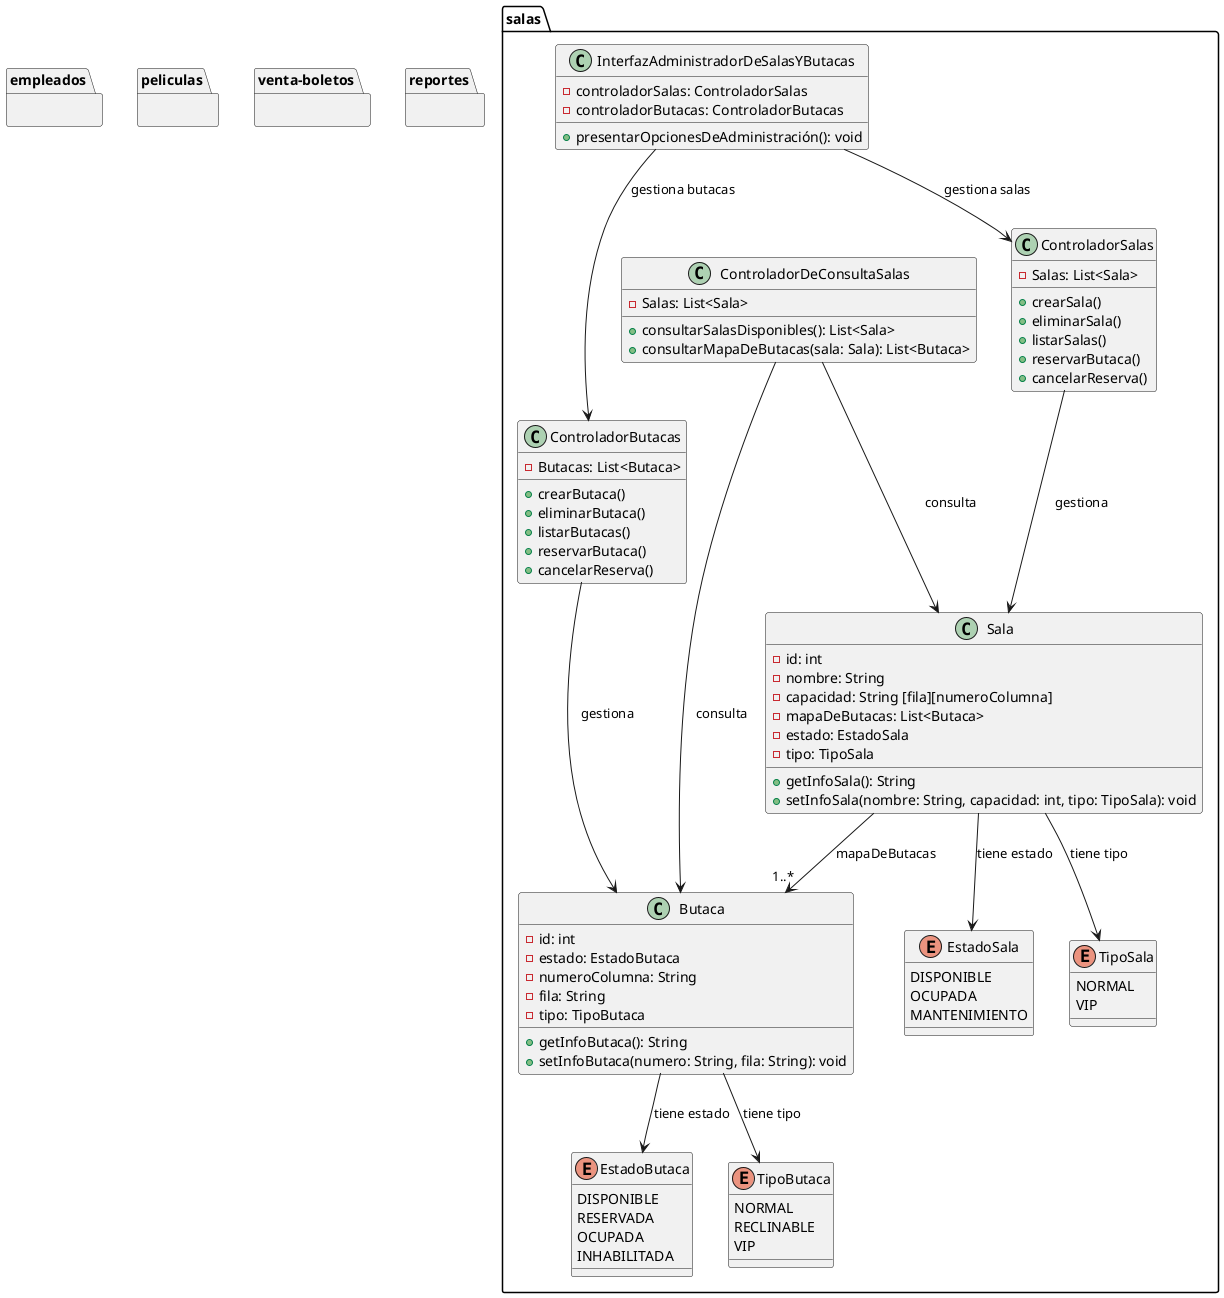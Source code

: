 @startuml General_DiagramaDeClases

package empleados {

}

package peliculas {

}

package salas {

    ' Enumeraciones
    enum EstadoSala {
        DISPONIBLE
        OCUPADA
        MANTENIMIENTO
    }

    enum TipoSala {
        NORMAL
        VIP
    }

    enum EstadoButaca {
        DISPONIBLE
        RESERVADA
        OCUPADA
        INHABILITADA
    }

    enum TipoButaca {
        NORMAL
        RECLINABLE
        VIP
    }

    ' Clases principales
    class Sala {
        - id: int
        - nombre: String
        - capacidad: String [fila][numeroColumna]
        - mapaDeButacas: List<Butaca>
        - estado: EstadoSala
        - tipo: TipoSala
        + getInfoSala(): String
        + setInfoSala(nombre: String, capacidad: int, tipo: TipoSala): void
    }

    class Butaca {
        - id: int
        - estado: EstadoButaca
        - numeroColumna: String
        - fila: String
        - tipo: TipoButaca
        + getInfoButaca(): String
        + setInfoButaca(numero: String, fila: String): void
    }

    ' Controladores
    class ControladorSalas {
        - Salas: List<Sala>
        + crearSala()
        + eliminarSala()
        + listarSalas()
        + reservarButaca()
        + cancelarReserva()
    }

    class ControladorButacas {
        - Butacas: List<Butaca>
        + crearButaca()
        + eliminarButaca()
        + listarButacas()
        + reservarButaca()
        + cancelarReserva()
    }

    class ControladorDeConsultaSalas {
        - Salas: List<Sala>
        + consultarSalasDisponibles(): List<Sala>
        + consultarMapaDeButacas(sala: Sala): List<Butaca>
    }

    class InterfazAdministradorDeSalasYButacas {
        - controladorSalas: ControladorSalas
        - controladorButacas: ControladorButacas
        + presentarOpcionesDeAdministración(): void
    }

    ' Relaciones
    InterfazAdministradorDeSalasYButacas --> ControladorSalas : gestiona salas
    InterfazAdministradorDeSalasYButacas --> ControladorButacas : gestiona butacas

    ControladorSalas --> Sala : gestiona
    ControladorButacas --> Butaca : gestiona
    ControladorDeConsultaSalas --> Sala : consulta
    ControladorDeConsultaSalas --> Butaca : consulta

    Sala --> EstadoSala : tiene estado
    Sala --> TipoSala : tiene tipo
    Sala --> "1..*" Butaca : mapaDeButacas

    Butaca --> EstadoButaca : tiene estado
    Butaca --> TipoButaca : tiene tipo
}

package venta-boletos {

}

package reportes {

}

@enduml
